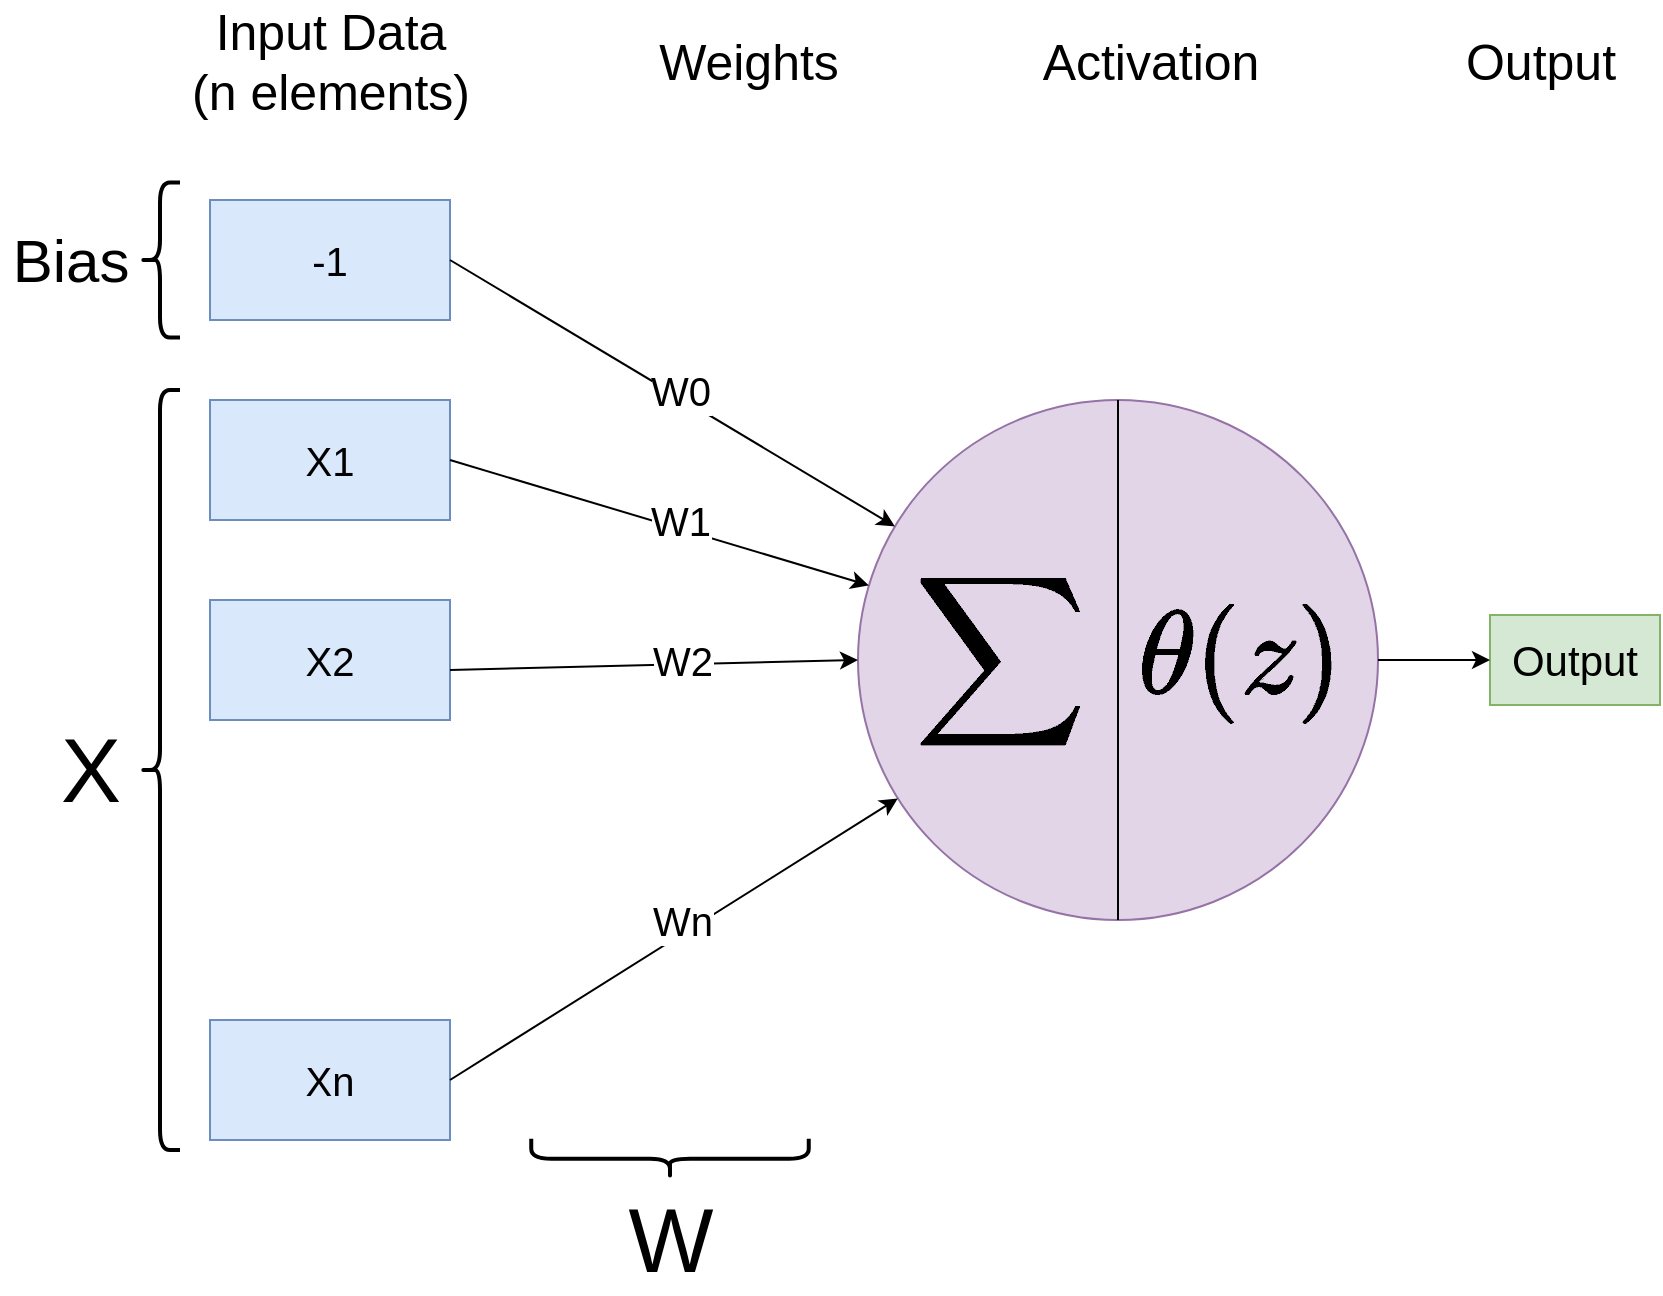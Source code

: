 <mxfile version="12.9.14" type="device"><diagram id="AHxkia9BNINeOEj8YwYp" name="Page-1"><mxGraphModel dx="1281" dy="763" grid="1" gridSize="10" guides="1" tooltips="1" connect="1" arrows="1" fold="1" page="1" pageScale="1" pageWidth="827" pageHeight="1169" math="1" shadow="0"><root><mxCell id="0"/><mxCell id="1" parent="0"/><mxCell id="0OkRlh-bilOeCc1PaSNU-1" value="" style="ellipse;whiteSpace=wrap;html=1;aspect=fixed;fillColor=#e1d5e7;strokeColor=#9673a6;" parent="1" vertex="1"><mxGeometry x="414" y="405" width="260" height="260" as="geometry"/></mxCell><mxCell id="0OkRlh-bilOeCc1PaSNU-5" value="&lt;font style=&quot;font-size: 20px&quot;&gt;X1&lt;/font&gt;" style="rounded=0;whiteSpace=wrap;html=1;fillColor=#dae8fc;strokeColor=#6c8ebf;" parent="1" vertex="1"><mxGeometry x="90" y="405" width="120" height="60" as="geometry"/></mxCell><mxCell id="0OkRlh-bilOeCc1PaSNU-6" value="&lt;font style=&quot;font-size: 20px&quot;&gt;X2&lt;/font&gt;" style="rounded=0;whiteSpace=wrap;html=1;fillColor=#dae8fc;strokeColor=#6c8ebf;" parent="1" vertex="1"><mxGeometry x="90" y="505" width="120" height="60" as="geometry"/></mxCell><mxCell id="0OkRlh-bilOeCc1PaSNU-8" value="&lt;font style=&quot;font-size: 20px&quot;&gt;Xn&lt;/font&gt;" style="rounded=0;whiteSpace=wrap;html=1;fillColor=#dae8fc;strokeColor=#6c8ebf;" parent="1" vertex="1"><mxGeometry x="90" y="715" width="120" height="60" as="geometry"/></mxCell><mxCell id="0OkRlh-bilOeCc1PaSNU-11" value="" style="shape=image;html=1;verticalAlign=top;verticalLabelPosition=bottom;labelBackgroundColor=#ffffff;imageAspect=0;aspect=fixed;image=https://cdn0.iconfinder.com/data/icons/gcons-2/9/point1-128.png" parent="1" vertex="1"><mxGeometry x="145" y="600" width="10" height="10" as="geometry"/></mxCell><mxCell id="0OkRlh-bilOeCc1PaSNU-13" value="" style="shape=image;html=1;verticalAlign=top;verticalLabelPosition=bottom;labelBackgroundColor=#ffffff;imageAspect=0;aspect=fixed;image=https://cdn0.iconfinder.com/data/icons/gcons-2/9/point1-128.png" parent="1" vertex="1"><mxGeometry x="145" y="640" width="10" height="10" as="geometry"/></mxCell><mxCell id="0OkRlh-bilOeCc1PaSNU-14" value="" style="shape=image;html=1;verticalAlign=top;verticalLabelPosition=bottom;labelBackgroundColor=#ffffff;imageAspect=0;aspect=fixed;image=https://cdn0.iconfinder.com/data/icons/gcons-2/9/point1-128.png" parent="1" vertex="1"><mxGeometry x="145" y="680" width="10" height="10" as="geometry"/></mxCell><mxCell id="0OkRlh-bilOeCc1PaSNU-18" value="" style="endArrow=classic;html=1;entryX=0;entryY=0.5;entryDx=0;entryDy=0;" parent="1" target="0OkRlh-bilOeCc1PaSNU-1" edge="1"><mxGeometry width="50" height="50" relative="1" as="geometry"><mxPoint x="210" y="540" as="sourcePoint"/><mxPoint x="260" y="440" as="targetPoint"/></mxGeometry></mxCell><mxCell id="0OkRlh-bilOeCc1PaSNU-29" value="&lt;font style=&quot;font-size: 20px&quot;&gt;W2&lt;/font&gt;" style="edgeLabel;html=1;align=center;verticalAlign=middle;resizable=0;points=[];" parent="0OkRlh-bilOeCc1PaSNU-18" vertex="1" connectable="0"><mxGeometry x="0.444" y="-1" relative="1" as="geometry"><mxPoint x="-32.12" y="-2.39" as="offset"/></mxGeometry></mxCell><mxCell id="0OkRlh-bilOeCc1PaSNU-19" value="" style="endArrow=classic;html=1;exitX=1;exitY=0.5;exitDx=0;exitDy=0;" parent="1" source="0OkRlh-bilOeCc1PaSNU-5" target="0OkRlh-bilOeCc1PaSNU-1" edge="1"><mxGeometry width="50" height="50" relative="1" as="geometry"><mxPoint x="210" y="384.29" as="sourcePoint"/><mxPoint x="363.38" y="384.37" as="targetPoint"/></mxGeometry></mxCell><mxCell id="0OkRlh-bilOeCc1PaSNU-28" value="&lt;font style=&quot;font-size: 20px&quot;&gt;W1&lt;/font&gt;" style="edgeLabel;html=1;align=center;verticalAlign=middle;resizable=0;points=[];" parent="0OkRlh-bilOeCc1PaSNU-19" vertex="1" connectable="0"><mxGeometry x="0.319" y="2" relative="1" as="geometry"><mxPoint x="-23.82" y="-9.39" as="offset"/></mxGeometry></mxCell><mxCell id="0OkRlh-bilOeCc1PaSNU-20" value="" style="endArrow=classic;html=1;exitX=1;exitY=0.5;exitDx=0;exitDy=0;" parent="1" source="0OkRlh-bilOeCc1PaSNU-8" target="0OkRlh-bilOeCc1PaSNU-1" edge="1"><mxGeometry width="50" height="50" relative="1" as="geometry"><mxPoint x="210" y="694.29" as="sourcePoint"/><mxPoint x="363.38" y="694.37" as="targetPoint"/></mxGeometry></mxCell><mxCell id="0OkRlh-bilOeCc1PaSNU-30" value="&lt;font style=&quot;font-size: 20px&quot;&gt;Wn&lt;/font&gt;" style="edgeLabel;html=1;align=center;verticalAlign=middle;resizable=0;points=[];" parent="0OkRlh-bilOeCc1PaSNU-20" vertex="1" connectable="0"><mxGeometry x="0.225" y="5" relative="1" as="geometry"><mxPoint x="-19.07" y="10.06" as="offset"/></mxGeometry></mxCell><mxCell id="0OkRlh-bilOeCc1PaSNU-21" value="&lt;span style=&quot;font-size: 20px&quot;&gt;-1&lt;/span&gt;" style="rounded=0;whiteSpace=wrap;html=1;fillColor=#dae8fc;strokeColor=#6c8ebf;" parent="1" vertex="1"><mxGeometry x="90" y="305" width="120" height="60" as="geometry"/></mxCell><mxCell id="0OkRlh-bilOeCc1PaSNU-22" value="" style="endArrow=classic;html=1;exitX=1;exitY=0.5;exitDx=0;exitDy=0;" parent="1" source="0OkRlh-bilOeCc1PaSNU-21" target="0OkRlh-bilOeCc1PaSNU-1" edge="1"><mxGeometry width="50" height="50" relative="1" as="geometry"><mxPoint x="250" y="350.37" as="sourcePoint"/><mxPoint x="408.175" y="409.997" as="targetPoint"/></mxGeometry></mxCell><mxCell id="0OkRlh-bilOeCc1PaSNU-27" value="&lt;font style=&quot;font-size: 20px&quot;&gt;W0&lt;/font&gt;" style="edgeLabel;html=1;align=center;verticalAlign=middle;resizable=0;points=[];" parent="0OkRlh-bilOeCc1PaSNU-22" vertex="1" connectable="0"><mxGeometry x="0.168" y="3" relative="1" as="geometry"><mxPoint x="-16.4" y="-10.33" as="offset"/></mxGeometry></mxCell><mxCell id="0OkRlh-bilOeCc1PaSNU-23" value="&lt;font style=&quot;font-size: 25px&quot;&gt;Input Data&lt;br&gt;(n elements)&lt;/font&gt;" style="text;html=1;align=center;verticalAlign=middle;resizable=0;points=[];autosize=1;" parent="1" vertex="1"><mxGeometry x="75" y="215" width="150" height="40" as="geometry"/></mxCell><mxCell id="0OkRlh-bilOeCc1PaSNU-26" value="&lt;font style=&quot;font-size: 25px&quot;&gt;Weights&lt;/font&gt;" style="text;html=1;align=center;verticalAlign=middle;resizable=0;points=[];autosize=1;" parent="1" vertex="1"><mxGeometry x="304" y="225" width="110" height="20" as="geometry"/></mxCell><mxCell id="0OkRlh-bilOeCc1PaSNU-31" value="&lt;font style=&quot;font-size: 25px&quot;&gt;Activation&lt;/font&gt;" style="text;html=1;align=center;verticalAlign=middle;resizable=0;points=[];autosize=1;" parent="1" vertex="1"><mxGeometry x="500" y="225" width="120" height="20" as="geometry"/></mxCell><mxCell id="0OkRlh-bilOeCc1PaSNU-33" value="&lt;font style=&quot;font-size: 25px&quot;&gt;Output&lt;/font&gt;" style="text;html=1;align=center;verticalAlign=middle;resizable=0;points=[];autosize=1;" parent="1" vertex="1"><mxGeometry x="710" y="225" width="90" height="20" as="geometry"/></mxCell><mxCell id="0OkRlh-bilOeCc1PaSNU-34" value="&lt;font style=&quot;font-size: 21px&quot;&gt;Output&lt;/font&gt;" style="rounded=0;whiteSpace=wrap;html=1;fillColor=#d5e8d4;strokeColor=#82b366;" parent="1" vertex="1"><mxGeometry x="730" y="512.5" width="85" height="45" as="geometry"/></mxCell><mxCell id="0OkRlh-bilOeCc1PaSNU-35" value="" style="endArrow=classic;html=1;exitX=1;exitY=0.5;exitDx=0;exitDy=0;" parent="1" source="0OkRlh-bilOeCc1PaSNU-1" target="0OkRlh-bilOeCc1PaSNU-34" edge="1"><mxGeometry width="50" height="50" relative="1" as="geometry"><mxPoint x="674" y="535" as="sourcePoint"/><mxPoint x="860" y="535" as="targetPoint"/></mxGeometry></mxCell><mxCell id="VPDhr6xhBlhCcVPmjK4b-1" value="&lt;font style=&quot;font-size: 50px&quot;&gt;$$&amp;nbsp;\sum$$&lt;/font&gt;" style="text;html=1;align=center;verticalAlign=middle;resizable=0;points=[];autosize=1;strokeWidth=2;perimeterSpacing=0;" vertex="1" parent="1"><mxGeometry x="360" y="520" width="250" height="30" as="geometry"/></mxCell><mxCell id="VPDhr6xhBlhCcVPmjK4b-2" value="" style="endArrow=none;html=1;entryX=0.5;entryY=0;entryDx=0;entryDy=0;exitX=0.5;exitY=1;exitDx=0;exitDy=0;" edge="1" parent="1" source="0OkRlh-bilOeCc1PaSNU-1" target="0OkRlh-bilOeCc1PaSNU-1"><mxGeometry width="50" height="50" relative="1" as="geometry"><mxPoint x="530" y="740" as="sourcePoint"/><mxPoint x="580" y="690" as="targetPoint"/></mxGeometry></mxCell><mxCell id="VPDhr6xhBlhCcVPmjK4b-3" value="&lt;font style=&quot;font-size: 50px&quot;&gt;$$\theta(z)$$&lt;/font&gt;" style="text;html=1;align=center;verticalAlign=middle;resizable=0;points=[];autosize=1;" vertex="1" parent="1"><mxGeometry x="450" y="520" width="310" height="30" as="geometry"/></mxCell><mxCell id="VPDhr6xhBlhCcVPmjK4b-6" value="" style="shape=curlyBracket;whiteSpace=wrap;html=1;rounded=1;strokeWidth=2;rotation=0;" vertex="1" parent="1"><mxGeometry x="55" y="400" width="20" height="380" as="geometry"/></mxCell><mxCell id="VPDhr6xhBlhCcVPmjK4b-7" value="&lt;font style=&quot;font-size: 45px&quot;&gt;X&lt;/font&gt;" style="text;html=1;align=center;verticalAlign=middle;resizable=0;points=[];autosize=1;" vertex="1" parent="1"><mxGeometry x="5" y="575" width="50" height="30" as="geometry"/></mxCell><mxCell id="VPDhr6xhBlhCcVPmjK4b-10" value="" style="shape=curlyBracket;whiteSpace=wrap;html=1;rounded=1;strokeWidth=2;rotation=-90;" vertex="1" parent="1"><mxGeometry x="310" y="715" width="20" height="138.75" as="geometry"/></mxCell><mxCell id="VPDhr6xhBlhCcVPmjK4b-11" value="&lt;font style=&quot;font-size: 45px&quot;&gt;W&lt;/font&gt;" style="text;html=1;align=center;verticalAlign=middle;resizable=0;points=[];autosize=1;" vertex="1" parent="1"><mxGeometry x="290" y="810" width="60" height="30" as="geometry"/></mxCell><mxCell id="VPDhr6xhBlhCcVPmjK4b-12" value="" style="shape=curlyBracket;whiteSpace=wrap;html=1;rounded=1;strokeWidth=2;rotation=0;" vertex="1" parent="1"><mxGeometry x="55" y="296.25" width="20" height="77.5" as="geometry"/></mxCell><mxCell id="VPDhr6xhBlhCcVPmjK4b-13" value="&lt;font style=&quot;font-size: 30px&quot;&gt;Bias&lt;/font&gt;" style="text;html=1;align=center;verticalAlign=middle;resizable=0;points=[];autosize=1;" vertex="1" parent="1"><mxGeometry x="-15" y="320" width="70" height="30" as="geometry"/></mxCell></root></mxGraphModel></diagram></mxfile>